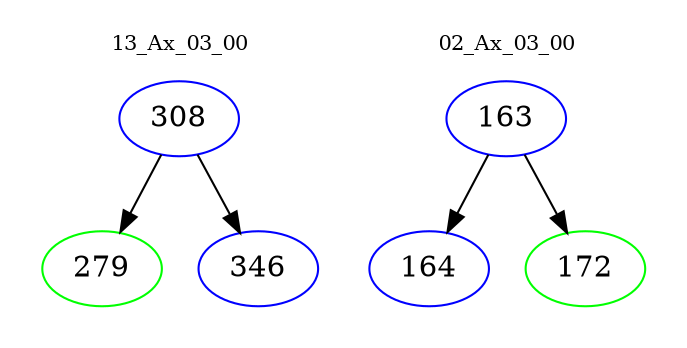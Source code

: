 digraph{
subgraph cluster_0 {
color = white
label = "13_Ax_03_00";
fontsize=10;
T0_308 [label="308", color="blue"]
T0_308 -> T0_279 [color="black"]
T0_279 [label="279", color="green"]
T0_308 -> T0_346 [color="black"]
T0_346 [label="346", color="blue"]
}
subgraph cluster_1 {
color = white
label = "02_Ax_03_00";
fontsize=10;
T1_163 [label="163", color="blue"]
T1_163 -> T1_164 [color="black"]
T1_164 [label="164", color="blue"]
T1_163 -> T1_172 [color="black"]
T1_172 [label="172", color="green"]
}
}

